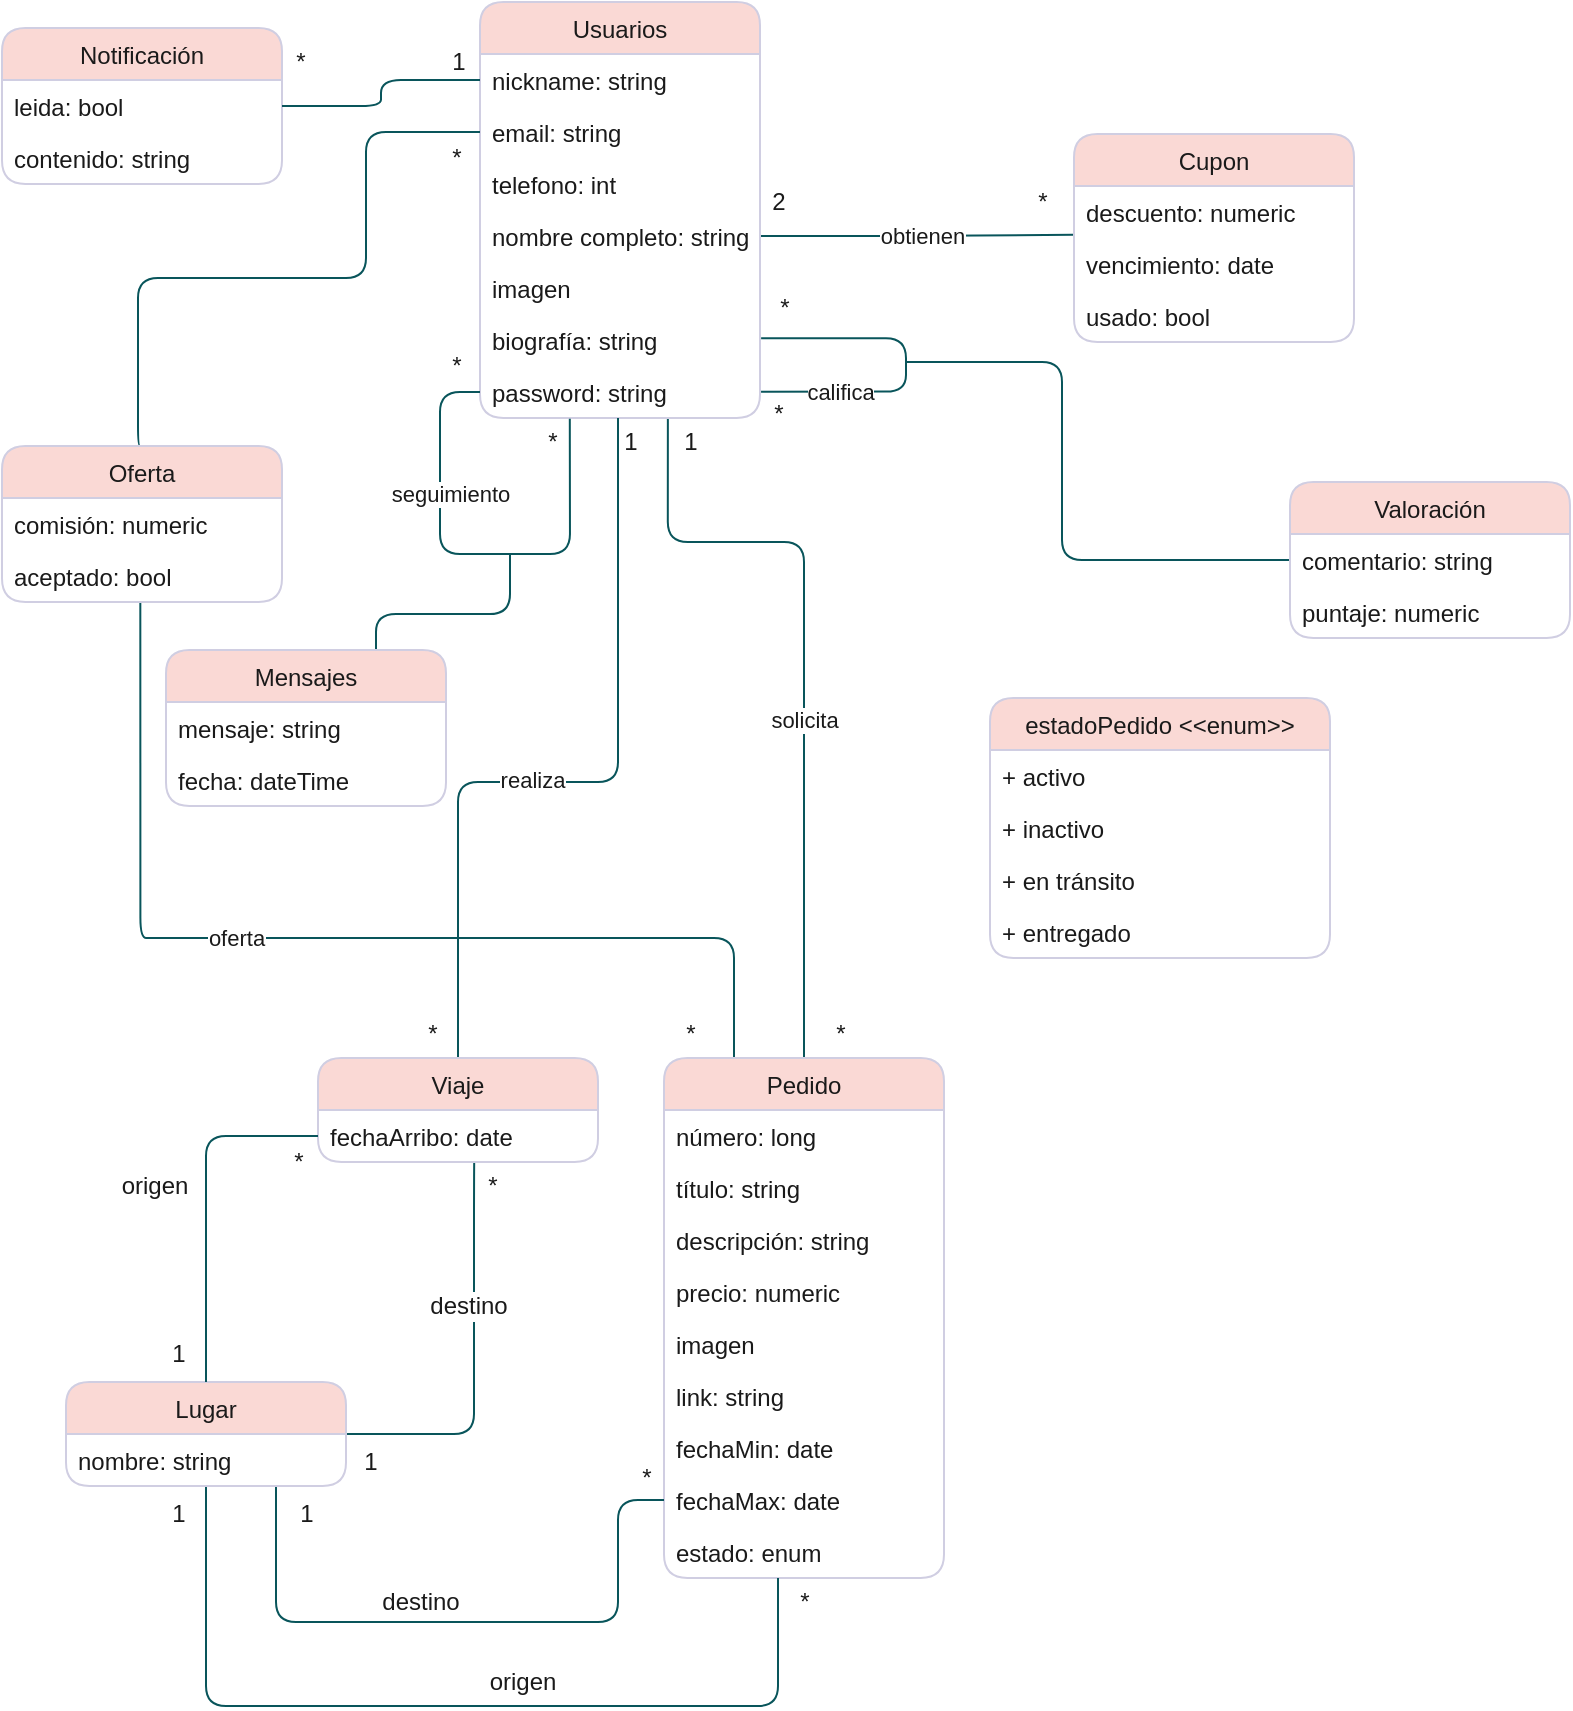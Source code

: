 <mxfile version="14.6.13" type="device"><diagram id="40CJmUTlfIHBzZYYU6fs" name="Página-1"><mxGraphModel dx="1024" dy="584" grid="1" gridSize="6" guides="1" tooltips="1" connect="1" arrows="1" fold="1" page="1" pageScale="1" pageWidth="827" pageHeight="1169" math="0" shadow="0"><root><mxCell id="0"/><mxCell id="1" parent="0"/><mxCell id="2UCOh7d8OM3ZatTD-2Bz-52" style="edgeStyle=orthogonalEdgeStyle;rounded=1;sketch=0;orthogonalLoop=1;jettySize=auto;html=1;exitX=1;exitY=0.5;exitDx=0;exitDy=0;entryX=0;entryY=0.938;entryDx=0;entryDy=0;fontColor=#1A1A1A;strokeColor=#09555B;entryPerimeter=0;endArrow=none;endFill=0;" parent="1" source="2UCOh7d8OM3ZatTD-2Bz-18" target="2UCOh7d8OM3ZatTD-2Bz-57" edge="1"><mxGeometry relative="1" as="geometry"><mxPoint x="483" y="223" as="targetPoint"/></mxGeometry></mxCell><mxCell id="2UCOh7d8OM3ZatTD-2Bz-53" value="obtienen" style="edgeLabel;html=1;align=center;verticalAlign=middle;resizable=0;points=[];fontColor=#1A1A1A;" parent="2UCOh7d8OM3ZatTD-2Bz-52" vertex="1" connectable="0"><mxGeometry x="-0.232" relative="1" as="geometry"><mxPoint x="20" as="offset"/></mxGeometry></mxCell><mxCell id="AmXSHyZXed4aSuYm27kE-11" style="edgeStyle=orthogonalEdgeStyle;curved=0;rounded=1;sketch=0;orthogonalLoop=1;jettySize=auto;html=1;exitX=0.75;exitY=0;exitDx=0;exitDy=0;fontColor=#1A1A1A;strokeColor=#09555B;endArrow=none;endFill=0;" parent="1" source="AmXSHyZXed4aSuYm27kE-7" edge="1"><mxGeometry relative="1" as="geometry"><mxPoint x="258" y="288" as="targetPoint"/><Array as="points"><mxPoint x="191" y="318"/><mxPoint x="258" y="318"/></Array></mxGeometry></mxCell><mxCell id="2UCOh7d8OM3ZatTD-2Bz-2" value="Usuarios" style="swimlane;fontStyle=0;childLayout=stackLayout;horizontal=1;startSize=26;horizontalStack=0;resizeParent=1;resizeParentMax=0;resizeLast=0;collapsible=1;marginBottom=0;fillColor=#FAD9D5;fontColor=#1A1A1A;rounded=1;strokeColor=#D0CEE2;" parent="1" vertex="1"><mxGeometry x="243" y="12" width="140" height="208" as="geometry"/></mxCell><mxCell id="2UCOh7d8OM3ZatTD-2Bz-3" value="nickname: string" style="text;strokeColor=none;fillColor=none;align=left;verticalAlign=top;spacingLeft=4;spacingRight=4;overflow=hidden;rotatable=0;points=[[0,0.5],[1,0.5]];portConstraint=eastwest;fontColor=#1A1A1A;rounded=1;" parent="2UCOh7d8OM3ZatTD-2Bz-2" vertex="1"><mxGeometry y="26" width="140" height="26" as="geometry"/></mxCell><mxCell id="2UCOh7d8OM3ZatTD-2Bz-4" value="email: string" style="text;strokeColor=none;fillColor=none;align=left;verticalAlign=top;spacingLeft=4;spacingRight=4;overflow=hidden;rotatable=0;points=[[0,0.5],[1,0.5]];portConstraint=eastwest;fontColor=#1A1A1A;rounded=1;" parent="2UCOh7d8OM3ZatTD-2Bz-2" vertex="1"><mxGeometry y="52" width="140" height="26" as="geometry"/></mxCell><mxCell id="2UCOh7d8OM3ZatTD-2Bz-5" value="telefono: int" style="text;strokeColor=none;fillColor=none;align=left;verticalAlign=top;spacingLeft=4;spacingRight=4;overflow=hidden;rotatable=0;points=[[0,0.5],[1,0.5]];portConstraint=eastwest;fontColor=#1A1A1A;rounded=1;" parent="2UCOh7d8OM3ZatTD-2Bz-2" vertex="1"><mxGeometry y="78" width="140" height="26" as="geometry"/></mxCell><mxCell id="2UCOh7d8OM3ZatTD-2Bz-18" value="nombre completo: string" style="text;strokeColor=none;fillColor=none;align=left;verticalAlign=top;spacingLeft=4;spacingRight=4;overflow=hidden;rotatable=0;points=[[0,0.5],[1,0.5]];portConstraint=eastwest;fontColor=#1A1A1A;rounded=1;" parent="2UCOh7d8OM3ZatTD-2Bz-2" vertex="1"><mxGeometry y="104" width="140" height="26" as="geometry"/></mxCell><mxCell id="2UCOh7d8OM3ZatTD-2Bz-19" value="imagen" style="text;strokeColor=none;fillColor=none;align=left;verticalAlign=top;spacingLeft=4;spacingRight=4;overflow=hidden;rotatable=0;points=[[0,0.5],[1,0.5]];portConstraint=eastwest;fontColor=#1A1A1A;rounded=1;" parent="2UCOh7d8OM3ZatTD-2Bz-2" vertex="1"><mxGeometry y="130" width="140" height="26" as="geometry"/></mxCell><mxCell id="AmXSHyZXed4aSuYm27kE-13" value="biografía: string" style="text;strokeColor=none;fillColor=none;align=left;verticalAlign=top;spacingLeft=4;spacingRight=4;overflow=hidden;rotatable=0;points=[[0,0.5],[1,0.5]];portConstraint=eastwest;fontColor=#1A1A1A;rounded=1;" parent="2UCOh7d8OM3ZatTD-2Bz-2" vertex="1"><mxGeometry y="156" width="140" height="26" as="geometry"/></mxCell><mxCell id="2UCOh7d8OM3ZatTD-2Bz-20" value="password: string" style="text;strokeColor=none;fillColor=none;align=left;verticalAlign=top;spacingLeft=4;spacingRight=4;overflow=hidden;rotatable=0;points=[[0,0.5],[1,0.5]];portConstraint=eastwest;fontColor=#1A1A1A;rounded=1;" parent="2UCOh7d8OM3ZatTD-2Bz-2" vertex="1"><mxGeometry y="182" width="140" height="26" as="geometry"/></mxCell><mxCell id="2UCOh7d8OM3ZatTD-2Bz-43" style="edgeStyle=orthogonalEdgeStyle;rounded=1;sketch=0;orthogonalLoop=1;jettySize=auto;html=1;entryX=0.25;entryY=0;entryDx=0;entryDy=0;fontColor=#1A1A1A;exitX=0.494;exitY=0.992;exitDx=0;exitDy=0;strokeColor=#09555B;endArrow=none;endFill=0;exitPerimeter=0;" parent="1" source="7H1uGbQ4bMpSaB6HXYsE-12" target="2UCOh7d8OM3ZatTD-2Bz-21" edge="1"><mxGeometry relative="1" as="geometry"><Array as="points"><mxPoint x="79" y="480"/><mxPoint x="359" y="480"/></Array></mxGeometry></mxCell><mxCell id="2UCOh7d8OM3ZatTD-2Bz-44" value="oferta" style="edgeLabel;html=1;align=center;verticalAlign=middle;resizable=0;points=[];fontColor=#1A1A1A;" parent="2UCOh7d8OM3ZatTD-2Bz-43" vertex="1" connectable="0"><mxGeometry x="0.029" y="1" relative="1" as="geometry"><mxPoint x="-54" y="1" as="offset"/></mxGeometry></mxCell><mxCell id="2UCOh7d8OM3ZatTD-2Bz-45" style="edgeStyle=orthogonalEdgeStyle;rounded=1;sketch=0;orthogonalLoop=1;jettySize=auto;html=1;entryX=0.5;entryY=0;entryDx=0;entryDy=0;fontColor=#1A1A1A;strokeColor=#09555B;endArrow=none;endFill=0;" parent="1" target="2UCOh7d8OM3ZatTD-2Bz-33" edge="1"><mxGeometry relative="1" as="geometry"><mxPoint x="312" y="220" as="sourcePoint"/><Array as="points"><mxPoint x="312" y="220"/><mxPoint x="312" y="402"/><mxPoint x="232" y="402"/></Array></mxGeometry></mxCell><mxCell id="2UCOh7d8OM3ZatTD-2Bz-46" value="realiza" style="edgeLabel;html=1;align=center;verticalAlign=middle;resizable=0;points=[];fontColor=#1A1A1A;" parent="2UCOh7d8OM3ZatTD-2Bz-45" vertex="1" connectable="0"><mxGeometry x="0.211" relative="1" as="geometry"><mxPoint x="17" y="-1" as="offset"/></mxGeometry></mxCell><mxCell id="2UCOh7d8OM3ZatTD-2Bz-40" style="edgeStyle=orthogonalEdgeStyle;rounded=1;sketch=0;orthogonalLoop=1;jettySize=auto;html=1;entryX=0.5;entryY=0;entryDx=0;entryDy=0;fontColor=#1A1A1A;strokeColor=#09555B;endArrow=none;endFill=0;exitX=0.039;exitY=0.02;exitDx=0;exitDy=0;exitPerimeter=0;" parent="1" source="vIwjSdRiPAm2s8J6W3xn-13" target="2UCOh7d8OM3ZatTD-2Bz-21" edge="1"><mxGeometry relative="1" as="geometry"><mxPoint x="337" y="222" as="sourcePoint"/><Array as="points"><mxPoint x="337" y="282"/><mxPoint x="405" y="282"/></Array></mxGeometry></mxCell><mxCell id="2UCOh7d8OM3ZatTD-2Bz-42" value="solicita" style="edgeLabel;html=1;align=center;verticalAlign=middle;resizable=0;points=[];fontColor=#1A1A1A;" parent="2UCOh7d8OM3ZatTD-2Bz-40" vertex="1" connectable="0"><mxGeometry x="0.211" relative="1" as="geometry"><mxPoint y="-16" as="offset"/></mxGeometry></mxCell><mxCell id="2UCOh7d8OM3ZatTD-2Bz-21" value="Pedido" style="swimlane;fontStyle=0;childLayout=stackLayout;horizontal=1;startSize=26;horizontalStack=0;resizeParent=1;resizeParentMax=0;resizeLast=0;collapsible=1;marginBottom=0;fillColor=#FAD9D5;fontColor=#1A1A1A;rounded=1;strokeColor=#D0CEE2;" parent="1" vertex="1"><mxGeometry x="335" y="540" width="140" height="260" as="geometry"/></mxCell><mxCell id="2UCOh7d8OM3ZatTD-2Bz-22" value="número: long" style="text;strokeColor=none;fillColor=none;align=left;verticalAlign=top;spacingLeft=4;spacingRight=4;overflow=hidden;rotatable=0;points=[[0,0.5],[1,0.5]];portConstraint=eastwest;fontColor=#1A1A1A;rounded=1;" parent="2UCOh7d8OM3ZatTD-2Bz-21" vertex="1"><mxGeometry y="26" width="140" height="26" as="geometry"/></mxCell><mxCell id="2UCOh7d8OM3ZatTD-2Bz-23" value="título: string" style="text;strokeColor=none;fillColor=none;align=left;verticalAlign=top;spacingLeft=4;spacingRight=4;overflow=hidden;rotatable=0;points=[[0,0.5],[1,0.5]];portConstraint=eastwest;fontColor=#1A1A1A;rounded=1;" parent="2UCOh7d8OM3ZatTD-2Bz-21" vertex="1"><mxGeometry y="52" width="140" height="26" as="geometry"/></mxCell><mxCell id="2UCOh7d8OM3ZatTD-2Bz-24" value="descripción: string" style="text;strokeColor=none;fillColor=none;align=left;verticalAlign=top;spacingLeft=4;spacingRight=4;overflow=hidden;rotatable=0;points=[[0,0.5],[1,0.5]];portConstraint=eastwest;fontColor=#1A1A1A;rounded=1;" parent="2UCOh7d8OM3ZatTD-2Bz-21" vertex="1"><mxGeometry y="78" width="140" height="26" as="geometry"/></mxCell><mxCell id="2UCOh7d8OM3ZatTD-2Bz-25" value="precio: numeric" style="text;strokeColor=none;fillColor=none;align=left;verticalAlign=top;spacingLeft=4;spacingRight=4;overflow=hidden;rotatable=0;points=[[0,0.5],[1,0.5]];portConstraint=eastwest;fontColor=#1A1A1A;rounded=1;" parent="2UCOh7d8OM3ZatTD-2Bz-21" vertex="1"><mxGeometry y="104" width="140" height="26" as="geometry"/></mxCell><mxCell id="2UCOh7d8OM3ZatTD-2Bz-26" value="imagen" style="text;strokeColor=none;fillColor=none;align=left;verticalAlign=top;spacingLeft=4;spacingRight=4;overflow=hidden;rotatable=0;points=[[0,0.5],[1,0.5]];portConstraint=eastwest;fontColor=#1A1A1A;rounded=1;" parent="2UCOh7d8OM3ZatTD-2Bz-21" vertex="1"><mxGeometry y="130" width="140" height="26" as="geometry"/></mxCell><mxCell id="2UCOh7d8OM3ZatTD-2Bz-27" value="link: string" style="text;strokeColor=none;fillColor=none;align=left;verticalAlign=top;spacingLeft=4;spacingRight=4;overflow=hidden;rotatable=0;points=[[0,0.5],[1,0.5]];portConstraint=eastwest;fontColor=#1A1A1A;rounded=1;" parent="2UCOh7d8OM3ZatTD-2Bz-21" vertex="1"><mxGeometry y="156" width="140" height="26" as="geometry"/></mxCell><mxCell id="2UCOh7d8OM3ZatTD-2Bz-28" value="fechaMin: date" style="text;strokeColor=none;fillColor=none;align=left;verticalAlign=top;spacingLeft=4;spacingRight=4;overflow=hidden;rotatable=0;points=[[0,0.5],[1,0.5]];portConstraint=eastwest;fontColor=#1A1A1A;rounded=1;" parent="2UCOh7d8OM3ZatTD-2Bz-21" vertex="1"><mxGeometry y="182" width="140" height="26" as="geometry"/></mxCell><mxCell id="AmXSHyZXed4aSuYm27kE-4" value="fechaMax: date" style="text;strokeColor=none;fillColor=none;align=left;verticalAlign=top;spacingLeft=4;spacingRight=4;overflow=hidden;rotatable=0;points=[[0,0.5],[1,0.5]];portConstraint=eastwest;fontColor=#1A1A1A;rounded=1;" parent="2UCOh7d8OM3ZatTD-2Bz-21" vertex="1"><mxGeometry y="208" width="140" height="26" as="geometry"/></mxCell><mxCell id="2UCOh7d8OM3ZatTD-2Bz-37" value="estado: enum" style="text;strokeColor=none;fillColor=none;align=left;verticalAlign=top;spacingLeft=4;spacingRight=4;overflow=hidden;rotatable=0;points=[[0,0.5],[1,0.5]];portConstraint=eastwest;fontColor=#1A1A1A;rounded=1;" parent="2UCOh7d8OM3ZatTD-2Bz-21" vertex="1"><mxGeometry y="234" width="140" height="26" as="geometry"/></mxCell><mxCell id="2UCOh7d8OM3ZatTD-2Bz-33" value="Viaje" style="swimlane;fontStyle=0;childLayout=stackLayout;horizontal=1;startSize=26;horizontalStack=0;resizeParent=1;resizeParentMax=0;resizeLast=0;collapsible=1;marginBottom=0;fillColor=#FAD9D5;fontColor=#1A1A1A;rounded=1;strokeColor=#D0CEE2;" parent="1" vertex="1"><mxGeometry x="162" y="540" width="140" height="52" as="geometry"/></mxCell><mxCell id="AmXSHyZXed4aSuYm27kE-2" value="fechaArribo: date" style="text;strokeColor=none;fillColor=none;align=left;verticalAlign=top;spacingLeft=4;spacingRight=4;overflow=hidden;rotatable=0;points=[[0,0.5],[1,0.5]];portConstraint=eastwest;fontColor=#1A1A1A;rounded=1;" parent="2UCOh7d8OM3ZatTD-2Bz-33" vertex="1"><mxGeometry y="26" width="140" height="26" as="geometry"/></mxCell><mxCell id="2UCOh7d8OM3ZatTD-2Bz-56" value="Cupon" style="swimlane;fontStyle=0;childLayout=stackLayout;horizontal=1;startSize=26;horizontalStack=0;resizeParent=1;resizeParentMax=0;resizeLast=0;collapsible=1;marginBottom=0;fillColor=#FAD9D5;fontColor=#1A1A1A;rounded=1;strokeColor=#D0CEE2;" parent="1" vertex="1"><mxGeometry x="540" y="78" width="140" height="104" as="geometry"/></mxCell><mxCell id="2UCOh7d8OM3ZatTD-2Bz-57" value="descuento: numeric" style="text;strokeColor=none;fillColor=none;align=left;verticalAlign=top;spacingLeft=4;spacingRight=4;overflow=hidden;rotatable=0;points=[[0,0.5],[1,0.5]];portConstraint=eastwest;fontColor=#1A1A1A;rounded=1;" parent="2UCOh7d8OM3ZatTD-2Bz-56" vertex="1"><mxGeometry y="26" width="140" height="26" as="geometry"/></mxCell><mxCell id="2UCOh7d8OM3ZatTD-2Bz-58" value="vencimiento: date" style="text;strokeColor=none;fillColor=none;align=left;verticalAlign=top;spacingLeft=4;spacingRight=4;overflow=hidden;rotatable=0;points=[[0,0.5],[1,0.5]];portConstraint=eastwest;fontColor=#1A1A1A;rounded=1;" parent="2UCOh7d8OM3ZatTD-2Bz-56" vertex="1"><mxGeometry y="52" width="140" height="26" as="geometry"/></mxCell><mxCell id="AmXSHyZXed4aSuYm27kE-1" value="usado: bool" style="text;strokeColor=none;fillColor=none;align=left;verticalAlign=top;spacingLeft=4;spacingRight=4;overflow=hidden;rotatable=0;points=[[0,0.5],[1,0.5]];portConstraint=eastwest;fontColor=#1A1A1A;rounded=1;" parent="2UCOh7d8OM3ZatTD-2Bz-56" vertex="1"><mxGeometry y="78" width="140" height="26" as="geometry"/></mxCell><mxCell id="2UCOh7d8OM3ZatTD-2Bz-68" style="edgeStyle=orthogonalEdgeStyle;rounded=1;sketch=0;orthogonalLoop=1;jettySize=auto;html=1;fontColor=#1A1A1A;endArrow=none;endFill=0;exitX=0;exitY=0.5;exitDx=0;exitDy=0;strokeColor=#09555B;" parent="1" source="2UCOh7d8OM3ZatTD-2Bz-66" edge="1"><mxGeometry relative="1" as="geometry"><mxPoint x="456" y="192" as="targetPoint"/><Array as="points"><mxPoint x="534" y="291"/><mxPoint x="534" y="192"/></Array></mxGeometry></mxCell><mxCell id="2UCOh7d8OM3ZatTD-2Bz-65" value="Valoración" style="swimlane;fontStyle=0;childLayout=stackLayout;horizontal=1;startSize=26;horizontalStack=0;resizeParent=1;resizeParentMax=0;resizeLast=0;collapsible=1;marginBottom=0;fillColor=#FAD9D5;fontColor=#1A1A1A;rounded=1;strokeColor=#D0CEE2;" parent="1" vertex="1"><mxGeometry x="648" y="252" width="140" height="78" as="geometry"/></mxCell><mxCell id="2UCOh7d8OM3ZatTD-2Bz-66" value="comentario: string" style="text;strokeColor=none;fillColor=none;align=left;verticalAlign=top;spacingLeft=4;spacingRight=4;overflow=hidden;rotatable=0;points=[[0,0.5],[1,0.5]];portConstraint=eastwest;fontColor=#1A1A1A;rounded=1;" parent="2UCOh7d8OM3ZatTD-2Bz-65" vertex="1"><mxGeometry y="26" width="140" height="26" as="geometry"/></mxCell><mxCell id="7H1uGbQ4bMpSaB6HXYsE-6" value="puntaje: numeric" style="text;strokeColor=none;fillColor=none;align=left;verticalAlign=top;spacingLeft=4;spacingRight=4;overflow=hidden;rotatable=0;points=[[0,0.5],[1,0.5]];portConstraint=eastwest;fontColor=#1A1A1A;rounded=1;" parent="2UCOh7d8OM3ZatTD-2Bz-65" vertex="1"><mxGeometry y="52" width="140" height="26" as="geometry"/></mxCell><mxCell id="7H1uGbQ4bMpSaB6HXYsE-14" style="edgeStyle=orthogonalEdgeStyle;curved=0;rounded=1;sketch=0;orthogonalLoop=1;jettySize=auto;html=1;exitX=0.5;exitY=0;exitDx=0;exitDy=0;entryX=0;entryY=0.5;entryDx=0;entryDy=0;fontColor=#1A1A1A;startArrow=none;startFill=0;endArrow=none;endFill=0;strokeColor=#09555B;" parent="1" source="7H1uGbQ4bMpSaB6HXYsE-11" target="2UCOh7d8OM3ZatTD-2Bz-4" edge="1"><mxGeometry relative="1" as="geometry"><mxPoint x="162" y="350" as="targetPoint"/><Array as="points"><mxPoint x="72" y="234"/><mxPoint x="72" y="150"/><mxPoint x="186" y="150"/><mxPoint x="186" y="77"/></Array></mxGeometry></mxCell><mxCell id="7H1uGbQ4bMpSaB6HXYsE-11" value="Oferta" style="swimlane;fontStyle=0;childLayout=stackLayout;horizontal=1;startSize=26;horizontalStack=0;resizeParent=1;resizeParentMax=0;resizeLast=0;collapsible=1;marginBottom=0;fillColor=#FAD9D5;fontColor=#1A1A1A;rounded=1;strokeColor=#D0CEE2;" parent="1" vertex="1"><mxGeometry x="4" y="234" width="140" height="78" as="geometry"/></mxCell><mxCell id="VWdbyIFsLZ7qLrex5cO_-1" value="comisión: numeric" style="text;strokeColor=none;fillColor=none;align=left;verticalAlign=top;spacingLeft=4;spacingRight=4;overflow=hidden;rotatable=0;points=[[0,0.5],[1,0.5]];portConstraint=eastwest;fontColor=#1A1A1A;rounded=1;" parent="7H1uGbQ4bMpSaB6HXYsE-11" vertex="1"><mxGeometry y="26" width="140" height="26" as="geometry"/></mxCell><mxCell id="7H1uGbQ4bMpSaB6HXYsE-12" value="aceptado: bool" style="text;strokeColor=none;fillColor=none;align=left;verticalAlign=top;spacingLeft=4;spacingRight=4;overflow=hidden;rotatable=0;points=[[0,0.5],[1,0.5]];portConstraint=eastwest;fontColor=#1A1A1A;rounded=1;" parent="7H1uGbQ4bMpSaB6HXYsE-11" vertex="1"><mxGeometry y="52" width="140" height="26" as="geometry"/></mxCell><mxCell id="AmXSHyZXed4aSuYm27kE-7" value="Mensajes" style="swimlane;fontStyle=0;childLayout=stackLayout;horizontal=1;startSize=26;horizontalStack=0;resizeParent=1;resizeParentMax=0;resizeLast=0;collapsible=1;marginBottom=0;fillColor=#FAD9D5;fontColor=#1A1A1A;rounded=1;strokeColor=#D0CEE2;" parent="1" vertex="1"><mxGeometry x="86" y="336" width="140" height="78" as="geometry"/></mxCell><mxCell id="AmXSHyZXed4aSuYm27kE-8" value="mensaje: string" style="text;strokeColor=none;fillColor=none;align=left;verticalAlign=top;spacingLeft=4;spacingRight=4;overflow=hidden;rotatable=0;points=[[0,0.5],[1,0.5]];portConstraint=eastwest;fontColor=#1A1A1A;rounded=1;" parent="AmXSHyZXed4aSuYm27kE-7" vertex="1"><mxGeometry y="26" width="140" height="26" as="geometry"/></mxCell><mxCell id="AmXSHyZXed4aSuYm27kE-14" value="fecha: dateTime" style="text;strokeColor=none;fillColor=none;align=left;verticalAlign=top;spacingLeft=4;spacingRight=4;overflow=hidden;rotatable=0;points=[[0,0.5],[1,0.5]];portConstraint=eastwest;fontColor=#1A1A1A;rounded=1;" parent="AmXSHyZXed4aSuYm27kE-7" vertex="1"><mxGeometry y="52" width="140" height="26" as="geometry"/></mxCell><mxCell id="VWdbyIFsLZ7qLrex5cO_-2" value="Notificación" style="swimlane;fontStyle=0;childLayout=stackLayout;horizontal=1;startSize=26;horizontalStack=0;resizeParent=1;resizeParentMax=0;resizeLast=0;collapsible=1;marginBottom=0;fillColor=#FAD9D5;fontColor=#1A1A1A;rounded=1;strokeColor=#D0CEE2;" parent="1" vertex="1"><mxGeometry x="4" y="25" width="140" height="78" as="geometry"/></mxCell><mxCell id="pShJqs1nBhW1gtVS9cll-4" value="leida: bool" style="text;strokeColor=none;fillColor=none;align=left;verticalAlign=top;spacingLeft=4;spacingRight=4;overflow=hidden;rotatable=0;points=[[0,0.5],[1,0.5]];portConstraint=eastwest;fontColor=#1A1A1A;rounded=1;" vertex="1" parent="VWdbyIFsLZ7qLrex5cO_-2"><mxGeometry y="26" width="140" height="26" as="geometry"/></mxCell><mxCell id="VWdbyIFsLZ7qLrex5cO_-4" value="contenido: string" style="text;strokeColor=none;fillColor=none;align=left;verticalAlign=top;spacingLeft=4;spacingRight=4;overflow=hidden;rotatable=0;points=[[0,0.5],[1,0.5]];portConstraint=eastwest;fontColor=#1A1A1A;rounded=1;" parent="VWdbyIFsLZ7qLrex5cO_-2" vertex="1"><mxGeometry y="52" width="140" height="26" as="geometry"/></mxCell><mxCell id="VWdbyIFsLZ7qLrex5cO_-6" value="2" style="text;html=1;align=center;verticalAlign=middle;resizable=0;points=[];autosize=1;strokeColor=none;fontColor=#1A1A1A;" parent="1" vertex="1"><mxGeometry x="380" y="100" width="24" height="24" as="geometry"/></mxCell><mxCell id="VWdbyIFsLZ7qLrex5cO_-7" value="*" style="text;html=1;align=center;verticalAlign=middle;resizable=0;points=[];autosize=1;strokeColor=none;fontColor=#1A1A1A;" parent="1" vertex="1"><mxGeometry x="515" y="100" width="18" height="24" as="geometry"/></mxCell><mxCell id="vIwjSdRiPAm2s8J6W3xn-2" style="edgeStyle=orthogonalEdgeStyle;rounded=1;sketch=0;orthogonalLoop=1;jettySize=auto;html=1;exitX=0.75;exitY=1;exitDx=0;exitDy=0;entryX=0;entryY=0.5;entryDx=0;entryDy=0;fontColor=#1A1A1A;startArrow=none;startFill=0;endArrow=none;endFill=0;strokeColor=#09555B;" parent="1" source="VWdbyIFsLZ7qLrex5cO_-8" target="AmXSHyZXed4aSuYm27kE-4" edge="1"><mxGeometry relative="1" as="geometry"><Array as="points"><mxPoint x="141" y="822"/><mxPoint x="312" y="822"/><mxPoint x="312" y="761"/></Array></mxGeometry></mxCell><mxCell id="vIwjSdRiPAm2s8J6W3xn-3" style="edgeStyle=orthogonalEdgeStyle;rounded=1;sketch=0;orthogonalLoop=1;jettySize=auto;html=1;exitX=0.5;exitY=1;exitDx=0;exitDy=0;fontColor=#1A1A1A;startArrow=none;startFill=0;endArrow=none;endFill=0;strokeColor=#09555B;" parent="1" source="VWdbyIFsLZ7qLrex5cO_-8" target="2UCOh7d8OM3ZatTD-2Bz-37" edge="1"><mxGeometry relative="1" as="geometry"><Array as="points"><mxPoint x="106" y="864"/><mxPoint x="392" y="864"/></Array></mxGeometry></mxCell><mxCell id="vIwjSdRiPAm2s8J6W3xn-4" style="edgeStyle=orthogonalEdgeStyle;rounded=1;sketch=0;orthogonalLoop=1;jettySize=auto;html=1;exitX=1;exitY=0.5;exitDx=0;exitDy=0;fontColor=#1A1A1A;startArrow=none;startFill=0;endArrow=none;endFill=0;strokeColor=#09555B;entryX=0.005;entryY=0.023;entryDx=0;entryDy=0;entryPerimeter=0;" parent="1" source="VWdbyIFsLZ7qLrex5cO_-8" target="VWdbyIFsLZ7qLrex5cO_-17" edge="1"><mxGeometry relative="1" as="geometry"><mxPoint x="234" y="606" as="targetPoint"/><Array as="points"><mxPoint x="240" y="728"/><mxPoint x="240" y="606"/></Array></mxGeometry></mxCell><mxCell id="VWdbyIFsLZ7qLrex5cO_-8" value="Lugar" style="swimlane;fontStyle=0;childLayout=stackLayout;horizontal=1;startSize=26;horizontalStack=0;resizeParent=1;resizeParentMax=0;resizeLast=0;collapsible=1;marginBottom=0;fillColor=#FAD9D5;fontColor=#1A1A1A;rounded=1;strokeColor=#D0CEE2;" parent="1" vertex="1"><mxGeometry x="36" y="702" width="140" height="52" as="geometry"/></mxCell><mxCell id="vIwjSdRiPAm2s8J6W3xn-6" value="nombre: string" style="text;strokeColor=none;fillColor=none;align=left;verticalAlign=top;spacingLeft=4;spacingRight=4;overflow=hidden;rotatable=0;points=[[0,0.5],[1,0.5]];portConstraint=eastwest;fontColor=#1A1A1A;rounded=1;" parent="VWdbyIFsLZ7qLrex5cO_-8" vertex="1"><mxGeometry y="26" width="140" height="26" as="geometry"/></mxCell><mxCell id="VWdbyIFsLZ7qLrex5cO_-12" value="origen" style="text;html=1;align=center;verticalAlign=middle;resizable=0;points=[];autosize=1;strokeColor=none;fontColor=#1A1A1A;" parent="1" vertex="1"><mxGeometry x="56" y="592" width="48" height="24" as="geometry"/></mxCell><mxCell id="VWdbyIFsLZ7qLrex5cO_-13" value="destino" style="text;html=1;align=center;verticalAlign=middle;resizable=0;points=[];autosize=1;strokeColor=none;fontColor=#1A1A1A;labelBackgroundColor=#ffffff;" parent="1" vertex="1"><mxGeometry x="210" y="652" width="54" height="24" as="geometry"/></mxCell><mxCell id="VWdbyIFsLZ7qLrex5cO_-14" value="1" style="text;html=1;align=center;verticalAlign=middle;resizable=0;points=[];autosize=1;strokeColor=none;fontColor=#1A1A1A;" parent="1" vertex="1"><mxGeometry x="80" y="676" width="24" height="24" as="geometry"/></mxCell><mxCell id="VWdbyIFsLZ7qLrex5cO_-15" value="1" style="text;html=1;align=center;verticalAlign=middle;resizable=0;points=[];autosize=1;strokeColor=none;fontColor=#1A1A1A;" parent="1" vertex="1"><mxGeometry x="176" y="730" width="24" height="24" as="geometry"/></mxCell><mxCell id="VWdbyIFsLZ7qLrex5cO_-16" value="*" style="text;html=1;align=center;verticalAlign=middle;resizable=0;points=[];autosize=1;strokeColor=none;fontColor=#1A1A1A;" parent="1" vertex="1"><mxGeometry x="143" y="580" width="18" height="24" as="geometry"/></mxCell><mxCell id="VWdbyIFsLZ7qLrex5cO_-17" value="*" style="text;html=1;align=center;verticalAlign=middle;resizable=0;points=[];autosize=1;strokeColor=none;fontColor=#1A1A1A;" parent="1" vertex="1"><mxGeometry x="240" y="592" width="18" height="24" as="geometry"/></mxCell><mxCell id="vIwjSdRiPAm2s8J6W3xn-5" style="edgeStyle=orthogonalEdgeStyle;rounded=1;sketch=0;orthogonalLoop=1;jettySize=auto;html=1;exitX=0;exitY=0.5;exitDx=0;exitDy=0;entryX=0.5;entryY=0;entryDx=0;entryDy=0;fontColor=#1A1A1A;startArrow=none;startFill=0;endArrow=none;endFill=0;strokeColor=#09555B;" parent="1" source="AmXSHyZXed4aSuYm27kE-2" target="VWdbyIFsLZ7qLrex5cO_-8" edge="1"><mxGeometry relative="1" as="geometry"/></mxCell><mxCell id="vIwjSdRiPAm2s8J6W3xn-7" value="1" style="text;html=1;align=center;verticalAlign=middle;resizable=0;points=[];autosize=1;strokeColor=none;fontColor=#1A1A1A;" parent="1" vertex="1"><mxGeometry x="144" y="756" width="24" height="24" as="geometry"/></mxCell><mxCell id="vIwjSdRiPAm2s8J6W3xn-8" value="1" style="text;html=1;align=center;verticalAlign=middle;resizable=0;points=[];autosize=1;strokeColor=none;fontColor=#1A1A1A;" parent="1" vertex="1"><mxGeometry x="80" y="756" width="24" height="24" as="geometry"/></mxCell><mxCell id="vIwjSdRiPAm2s8J6W3xn-9" value="*" style="text;html=1;align=center;verticalAlign=middle;resizable=0;points=[];autosize=1;strokeColor=none;fontColor=#1A1A1A;" parent="1" vertex="1"><mxGeometry x="317" y="738" width="18" height="24" as="geometry"/></mxCell><mxCell id="vIwjSdRiPAm2s8J6W3xn-10" value="*" style="text;html=1;align=center;verticalAlign=middle;resizable=0;points=[];autosize=1;strokeColor=none;fontColor=#1A1A1A;" parent="1" vertex="1"><mxGeometry x="396" y="800" width="18" height="24" as="geometry"/></mxCell><mxCell id="vIwjSdRiPAm2s8J6W3xn-11" value="1" style="text;html=1;align=center;verticalAlign=middle;resizable=0;points=[];autosize=1;strokeColor=none;fontColor=#1A1A1A;" parent="1" vertex="1"><mxGeometry x="306" y="220" width="24" height="24" as="geometry"/></mxCell><mxCell id="vIwjSdRiPAm2s8J6W3xn-12" value="*" style="text;html=1;align=center;verticalAlign=middle;resizable=0;points=[];autosize=1;strokeColor=none;fontColor=#1A1A1A;" parent="1" vertex="1"><mxGeometry x="210" y="516" width="18" height="24" as="geometry"/></mxCell><mxCell id="vIwjSdRiPAm2s8J6W3xn-13" value="1" style="text;html=1;align=center;verticalAlign=middle;resizable=0;points=[];autosize=1;strokeColor=none;fontColor=#1A1A1A;" parent="1" vertex="1"><mxGeometry x="336" y="220" width="24" height="24" as="geometry"/></mxCell><mxCell id="vIwjSdRiPAm2s8J6W3xn-14" value="*" style="text;html=1;align=center;verticalAlign=middle;resizable=0;points=[];autosize=1;strokeColor=none;fontColor=#1A1A1A;" parent="1" vertex="1"><mxGeometry x="414" y="516" width="18" height="24" as="geometry"/></mxCell><mxCell id="vIwjSdRiPAm2s8J6W3xn-15" value="*" style="text;html=1;align=center;verticalAlign=middle;resizable=0;points=[];autosize=1;strokeColor=none;fontColor=#1A1A1A;" parent="1" vertex="1"><mxGeometry x="339" y="516" width="18" height="24" as="geometry"/></mxCell><mxCell id="vIwjSdRiPAm2s8J6W3xn-16" value="*" style="text;html=1;align=center;verticalAlign=middle;resizable=0;points=[];autosize=1;strokeColor=none;fontColor=#1A1A1A;" parent="1" vertex="1"><mxGeometry x="222" y="78" width="18" height="24" as="geometry"/></mxCell><mxCell id="vIwjSdRiPAm2s8J6W3xn-17" value="1" style="text;html=1;align=center;verticalAlign=middle;resizable=0;points=[];autosize=1;strokeColor=none;fontColor=#1A1A1A;" parent="1" vertex="1"><mxGeometry x="220" y="30" width="24" height="24" as="geometry"/></mxCell><mxCell id="vIwjSdRiPAm2s8J6W3xn-18" value="*" style="text;html=1;align=center;verticalAlign=middle;resizable=0;points=[];autosize=1;strokeColor=none;fontColor=#1A1A1A;" parent="1" vertex="1"><mxGeometry x="144" y="30" width="18" height="24" as="geometry"/></mxCell><mxCell id="vIwjSdRiPAm2s8J6W3xn-19" value="*" style="text;html=1;align=center;verticalAlign=middle;resizable=0;points=[];autosize=1;strokeColor=none;fontColor=#1A1A1A;" parent="1" vertex="1"><mxGeometry x="386" y="153" width="18" height="24" as="geometry"/></mxCell><mxCell id="vIwjSdRiPAm2s8J6W3xn-20" value="*" style="text;html=1;align=center;verticalAlign=middle;resizable=0;points=[];autosize=1;strokeColor=none;fontColor=#1A1A1A;" parent="1" vertex="1"><mxGeometry x="383" y="206" width="18" height="24" as="geometry"/></mxCell><mxCell id="vIwjSdRiPAm2s8J6W3xn-21" value="*" style="text;html=1;align=center;verticalAlign=middle;resizable=0;points=[];autosize=1;strokeColor=none;fontColor=#1A1A1A;" parent="1" vertex="1"><mxGeometry x="222" y="182" width="18" height="24" as="geometry"/></mxCell><mxCell id="vIwjSdRiPAm2s8J6W3xn-22" value="*" style="text;html=1;align=center;verticalAlign=middle;resizable=0;points=[];autosize=1;strokeColor=none;fontColor=#1A1A1A;" parent="1" vertex="1"><mxGeometry x="270" y="220" width="18" height="24" as="geometry"/></mxCell><mxCell id="vIwjSdRiPAm2s8J6W3xn-23" value="destino" style="text;html=1;align=center;verticalAlign=middle;resizable=0;points=[];autosize=1;strokeColor=none;fontColor=#1A1A1A;" parent="1" vertex="1"><mxGeometry x="186" y="800" width="54" height="24" as="geometry"/></mxCell><mxCell id="vIwjSdRiPAm2s8J6W3xn-24" value="origen" style="text;html=1;align=center;verticalAlign=middle;resizable=0;points=[];autosize=1;strokeColor=none;fontColor=#1A1A1A;" parent="1" vertex="1"><mxGeometry x="240" y="840" width="48" height="24" as="geometry"/></mxCell><mxCell id="vIwjSdRiPAm2s8J6W3xn-35" value="estadoPedido &lt;&lt;enum&gt;&gt;" style="swimlane;fontStyle=0;childLayout=stackLayout;horizontal=1;startSize=26;horizontalStack=0;resizeParent=1;resizeParentMax=0;resizeLast=0;collapsible=1;marginBottom=0;fillColor=#FAD9D5;fontColor=#1A1A1A;rounded=1;strokeColor=#D0CEE2;" parent="1" vertex="1"><mxGeometry x="498" y="360" width="170" height="130" as="geometry"/></mxCell><mxCell id="vIwjSdRiPAm2s8J6W3xn-36" value="+ activo" style="text;strokeColor=none;fillColor=none;align=left;verticalAlign=top;spacingLeft=4;spacingRight=4;overflow=hidden;rotatable=0;points=[[0,0.5],[1,0.5]];portConstraint=eastwest;fontColor=#1A1A1A;rounded=1;" parent="vIwjSdRiPAm2s8J6W3xn-35" vertex="1"><mxGeometry y="26" width="170" height="26" as="geometry"/></mxCell><mxCell id="vIwjSdRiPAm2s8J6W3xn-38" value="+ inactivo" style="text;strokeColor=none;fillColor=none;align=left;verticalAlign=top;spacingLeft=4;spacingRight=4;overflow=hidden;rotatable=0;points=[[0,0.5],[1,0.5]];portConstraint=eastwest;fontColor=#1A1A1A;rounded=1;" parent="vIwjSdRiPAm2s8J6W3xn-35" vertex="1"><mxGeometry y="52" width="170" height="26" as="geometry"/></mxCell><mxCell id="vIwjSdRiPAm2s8J6W3xn-39" value="+ en tránsito" style="text;strokeColor=none;fillColor=none;align=left;verticalAlign=top;spacingLeft=4;spacingRight=4;overflow=hidden;rotatable=0;points=[[0,0.5],[1,0.5]];portConstraint=eastwest;fontColor=#1A1A1A;rounded=1;" parent="vIwjSdRiPAm2s8J6W3xn-35" vertex="1"><mxGeometry y="78" width="170" height="26" as="geometry"/></mxCell><mxCell id="vIwjSdRiPAm2s8J6W3xn-40" value="+ entregado" style="text;strokeColor=none;fillColor=none;align=left;verticalAlign=top;spacingLeft=4;spacingRight=4;overflow=hidden;rotatable=0;points=[[0,0.5],[1,0.5]];portConstraint=eastwest;fontColor=#1A1A1A;rounded=1;" parent="vIwjSdRiPAm2s8J6W3xn-35" vertex="1"><mxGeometry y="104" width="170" height="26" as="geometry"/></mxCell><mxCell id="7H1uGbQ4bMpSaB6HXYsE-2" style="edgeStyle=orthogonalEdgeStyle;curved=0;rounded=1;sketch=0;orthogonalLoop=1;jettySize=auto;html=1;entryX=0;entryY=0.5;entryDx=0;entryDy=0;fontColor=#1A1A1A;startArrow=none;startFill=0;strokeColor=#09555B;endArrow=none;endFill=0;exitX=0.995;exitY=0.018;exitDx=0;exitDy=0;exitPerimeter=0;" parent="1" source="vIwjSdRiPAm2s8J6W3xn-22" target="2UCOh7d8OM3ZatTD-2Bz-20" edge="1"><mxGeometry relative="1" as="geometry"><mxPoint x="288" y="223" as="sourcePoint"/><mxPoint x="267" y="376" as="targetPoint"/><Array as="points"><mxPoint x="288" y="223"/><mxPoint x="288" y="223"/><mxPoint x="288" y="288"/><mxPoint x="223" y="288"/><mxPoint x="223" y="207"/></Array></mxGeometry></mxCell><mxCell id="7H1uGbQ4bMpSaB6HXYsE-3" value="seguimiento" style="edgeLabel;html=1;align=center;verticalAlign=middle;resizable=0;points=[];fontColor=#1A1A1A;" parent="7H1uGbQ4bMpSaB6HXYsE-2" vertex="1" connectable="0"><mxGeometry x="0.194" y="-1" relative="1" as="geometry"><mxPoint x="4" y="-23" as="offset"/></mxGeometry></mxCell><mxCell id="2UCOh7d8OM3ZatTD-2Bz-38" style="edgeStyle=orthogonalEdgeStyle;rounded=1;sketch=0;orthogonalLoop=1;jettySize=auto;html=1;exitX=1.004;exitY=0.465;exitDx=0;exitDy=0;fontColor=#1A1A1A;startArrow=none;startFill=0;strokeColor=#09555B;endArrow=none;endFill=0;entryX=0.029;entryY=0.035;entryDx=0;entryDy=0;exitPerimeter=0;entryPerimeter=0;" parent="1" source="AmXSHyZXed4aSuYm27kE-13" target="vIwjSdRiPAm2s8J6W3xn-20" edge="1"><mxGeometry relative="1" as="geometry"><mxPoint x="282" y="234" as="targetPoint"/><Array as="points"><mxPoint x="456" y="180"/><mxPoint x="456" y="207"/></Array><mxPoint x="464" y="350" as="sourcePoint"/></mxGeometry></mxCell><mxCell id="2UCOh7d8OM3ZatTD-2Bz-39" value="califica" style="edgeLabel;html=1;align=center;verticalAlign=middle;resizable=0;points=[];fontColor=#1A1A1A;" parent="2UCOh7d8OM3ZatTD-2Bz-38" vertex="1" connectable="0"><mxGeometry x="0.389" y="1" relative="1" as="geometry"><mxPoint x="-13" y="-1" as="offset"/></mxGeometry></mxCell><mxCell id="vIwjSdRiPAm2s8J6W3xn-44" style="edgeStyle=orthogonalEdgeStyle;rounded=1;sketch=0;orthogonalLoop=1;jettySize=auto;html=1;exitX=0;exitY=0.5;exitDx=0;exitDy=0;entryX=1;entryY=0.5;entryDx=0;entryDy=0;fontColor=#1A1A1A;startArrow=none;startFill=0;endArrow=none;endFill=0;strokeColor=#09555B;" parent="1" source="2UCOh7d8OM3ZatTD-2Bz-3" target="VWdbyIFsLZ7qLrex5cO_-2" edge="1"><mxGeometry relative="1" as="geometry"/></mxCell></root></mxGraphModel></diagram></mxfile>